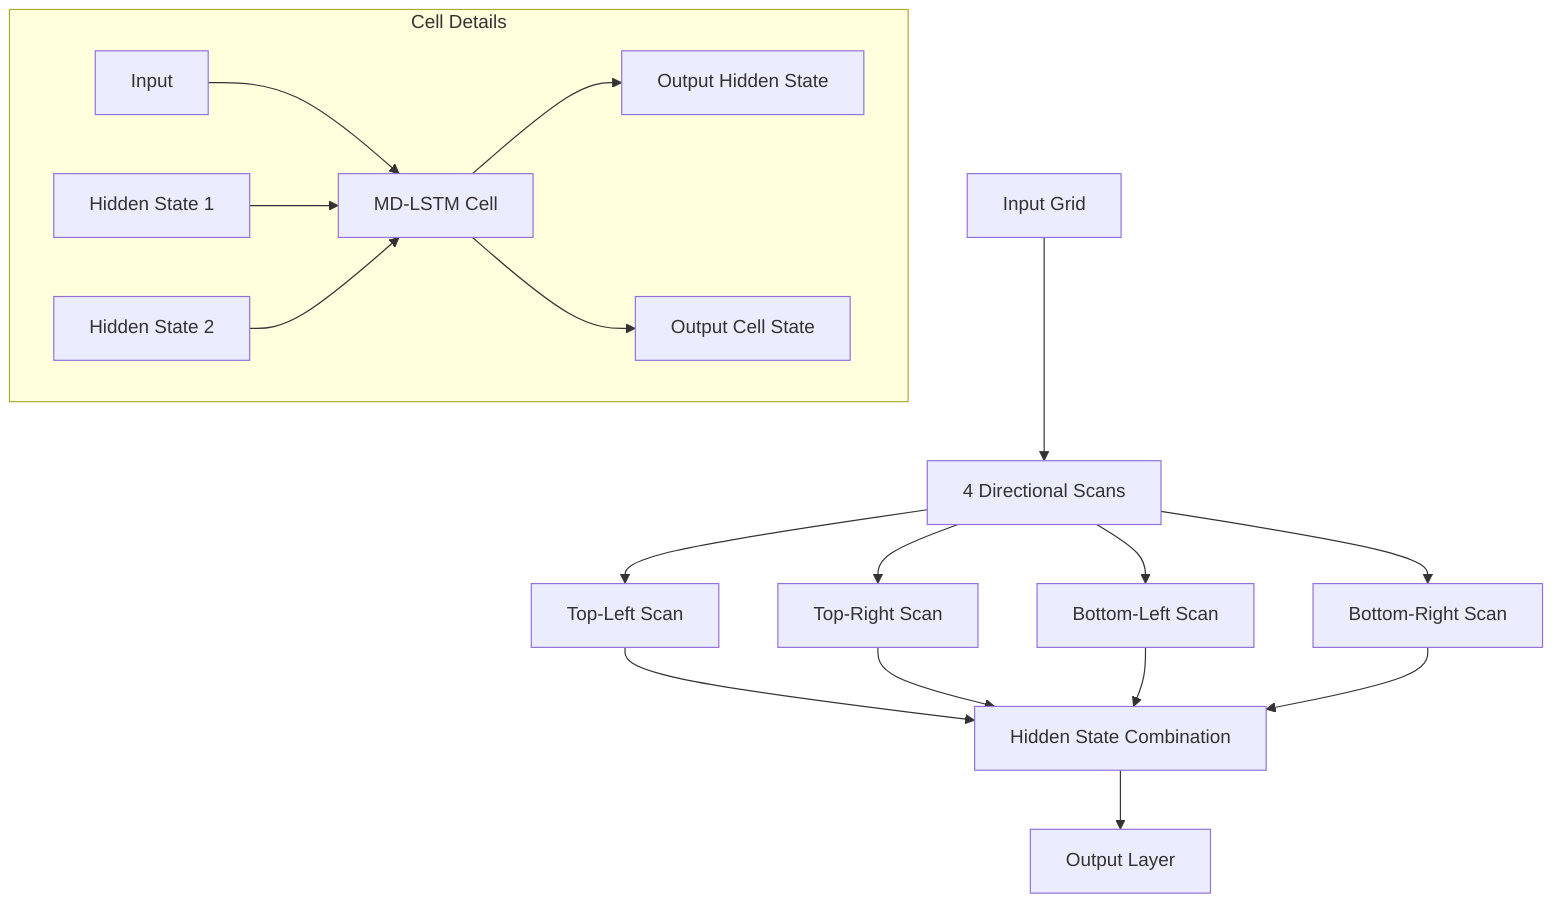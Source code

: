 graph TD
    A[Input Grid] --> B[4 Directional Scans]
    B --> C1[Top-Left Scan]
    B --> C2[Top-Right Scan]
    B --> C3[Bottom-Left Scan]
    B --> C4[Bottom-Right Scan]
    
    C1 --> D[Hidden State Combination]
    C2 --> D
    C3 --> D
    C4 --> D
    
    D --> E[Output Layer]
    
    subgraph "Cell Details"
        F[Input] --> G[MD-LSTM Cell]
        H1[Hidden State 1] --> G
        H2[Hidden State 2] --> G
        G --> I[Output Hidden State]
        G --> J[Output Cell State]
    end